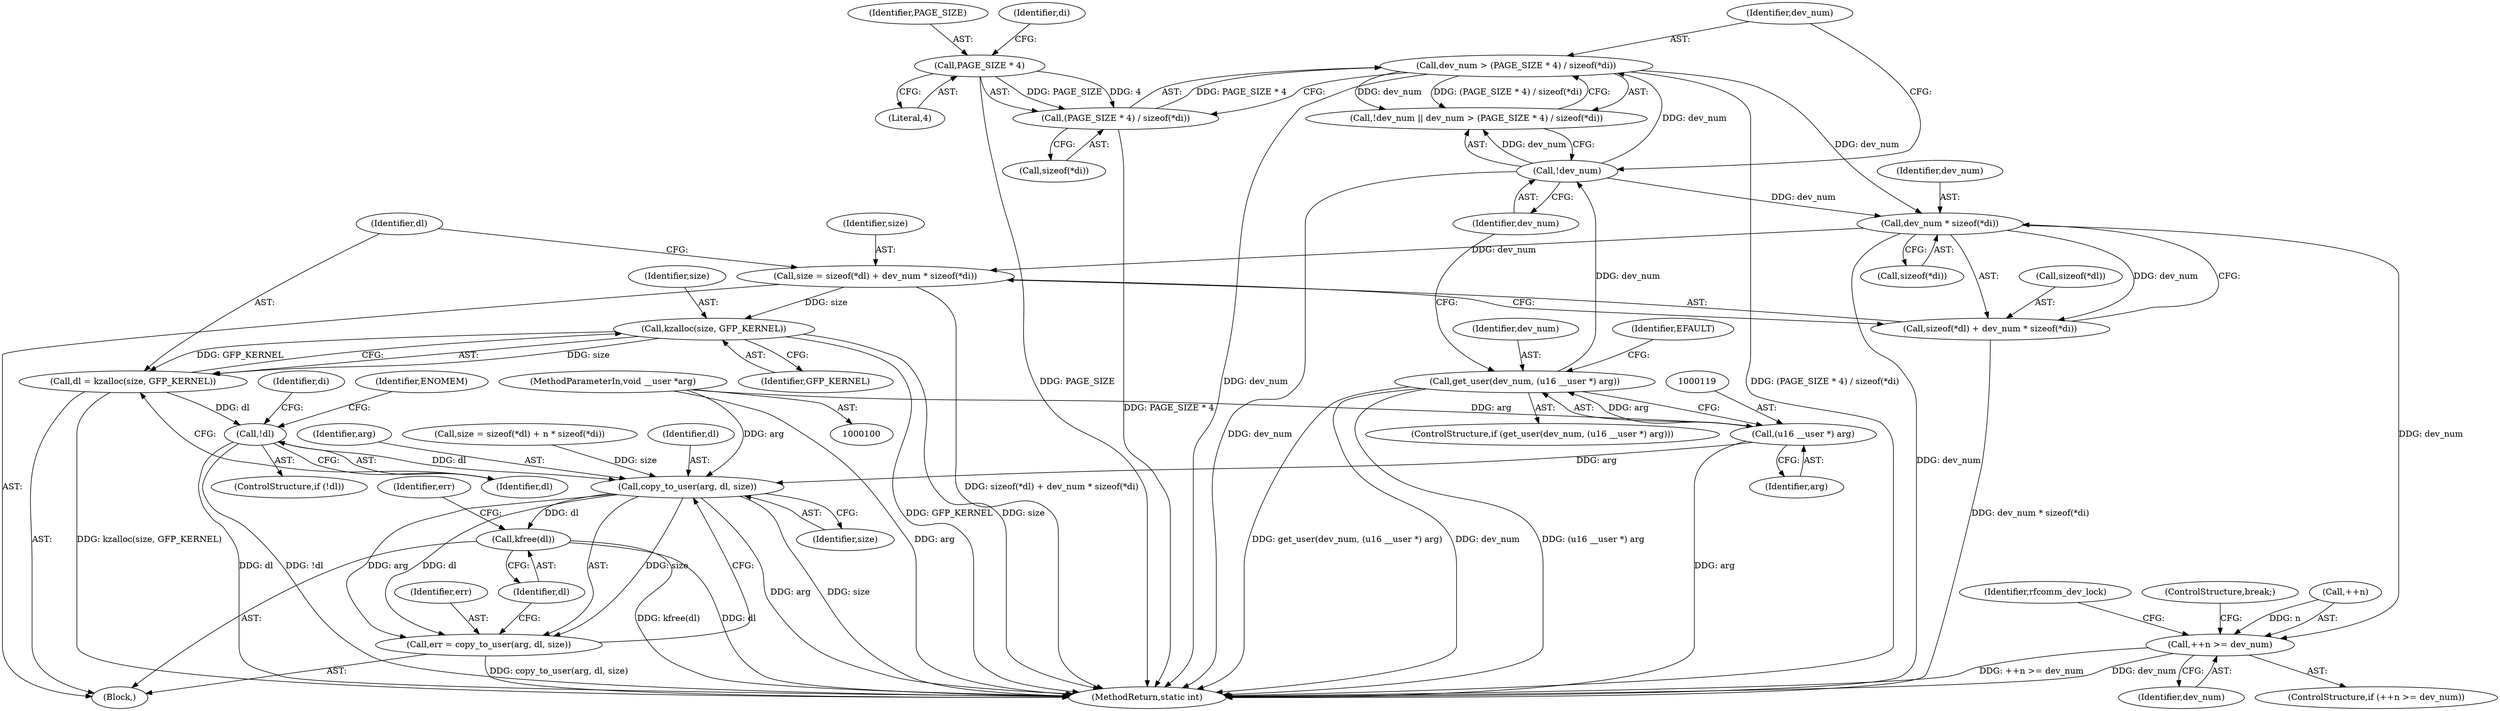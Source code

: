 digraph "0_linux_f9432c5ec8b1e9a09b9b0e5569e3c73db8de432a@API" {
"1000146" [label="(Call,dev_num * sizeof(*di))"];
"1000128" [label="(Call,dev_num > (PAGE_SIZE * 4) / sizeof(*di))"];
"1000126" [label="(Call,!dev_num)"];
"1000116" [label="(Call,get_user(dev_num, (u16 __user *) arg))"];
"1000118" [label="(Call,(u16 __user *) arg)"];
"1000101" [label="(MethodParameterIn,void __user *arg)"];
"1000130" [label="(Call,(PAGE_SIZE * 4) / sizeof(*di))"];
"1000131" [label="(Call,PAGE_SIZE * 4)"];
"1000140" [label="(Call,size = sizeof(*dl) + dev_num * sizeof(*di))"];
"1000153" [label="(Call,kzalloc(size, GFP_KERNEL))"];
"1000151" [label="(Call,dl = kzalloc(size, GFP_KERNEL))"];
"1000157" [label="(Call,!dl)"];
"1000266" [label="(Call,copy_to_user(arg, dl, size))"];
"1000264" [label="(Call,err = copy_to_user(arg, dl, size))"];
"1000270" [label="(Call,kfree(dl))"];
"1000142" [label="(Call,sizeof(*dl) + dev_num * sizeof(*di))"];
"1000240" [label="(Call,++n >= dev_num)"];
"1000116" [label="(Call,get_user(dev_num, (u16 __user *) arg))"];
"1000126" [label="(Call,!dev_num)"];
"1000131" [label="(Call,PAGE_SIZE * 4)"];
"1000163" [label="(Identifier,di)"];
"1000264" [label="(Call,err = copy_to_user(arg, dl, size))"];
"1000118" [label="(Call,(u16 __user *) arg)"];
"1000129" [label="(Identifier,dev_num)"];
"1000127" [label="(Identifier,dev_num)"];
"1000102" [label="(Block,)"];
"1000244" [label="(ControlStructure,break;)"];
"1000141" [label="(Identifier,size)"];
"1000267" [label="(Identifier,arg)"];
"1000142" [label="(Call,sizeof(*dl) + dev_num * sizeof(*di))"];
"1000265" [label="(Identifier,err)"];
"1000274" [label="(Identifier,err)"];
"1000134" [label="(Call,sizeof(*di))"];
"1000140" [label="(Call,size = sizeof(*dl) + dev_num * sizeof(*di))"];
"1000125" [label="(Call,!dev_num || dev_num > (PAGE_SIZE * 4) / sizeof(*di))"];
"1000271" [label="(Identifier,dl)"];
"1000270" [label="(Call,kfree(dl))"];
"1000158" [label="(Identifier,dl)"];
"1000151" [label="(Call,dl = kzalloc(size, GFP_KERNEL))"];
"1000130" [label="(Call,(PAGE_SIZE * 4) / sizeof(*di))"];
"1000156" [label="(ControlStructure,if (!dl))"];
"1000133" [label="(Literal,4)"];
"1000101" [label="(MethodParameterIn,void __user *arg)"];
"1000117" [label="(Identifier,dev_num)"];
"1000253" [label="(Call,size = sizeof(*dl) + n * sizeof(*di))"];
"1000143" [label="(Call,sizeof(*dl))"];
"1000147" [label="(Identifier,dev_num)"];
"1000123" [label="(Identifier,EFAULT)"];
"1000154" [label="(Identifier,size)"];
"1000243" [label="(Identifier,dev_num)"];
"1000148" [label="(Call,sizeof(*di))"];
"1000152" [label="(Identifier,dl)"];
"1000266" [label="(Call,copy_to_user(arg, dl, size))"];
"1000278" [label="(MethodReturn,static int)"];
"1000269" [label="(Identifier,size)"];
"1000268" [label="(Identifier,dl)"];
"1000241" [label="(Call,++n)"];
"1000240" [label="(Call,++n >= dev_num)"];
"1000247" [label="(Identifier,rfcomm_dev_lock)"];
"1000153" [label="(Call,kzalloc(size, GFP_KERNEL))"];
"1000115" [label="(ControlStructure,if (get_user(dev_num, (u16 __user *) arg)))"];
"1000157" [label="(Call,!dl)"];
"1000146" [label="(Call,dev_num * sizeof(*di))"];
"1000132" [label="(Identifier,PAGE_SIZE)"];
"1000239" [label="(ControlStructure,if (++n >= dev_num))"];
"1000128" [label="(Call,dev_num > (PAGE_SIZE * 4) / sizeof(*di))"];
"1000161" [label="(Identifier,ENOMEM)"];
"1000136" [label="(Identifier,di)"];
"1000155" [label="(Identifier,GFP_KERNEL)"];
"1000120" [label="(Identifier,arg)"];
"1000146" -> "1000142"  [label="AST: "];
"1000146" -> "1000148"  [label="CFG: "];
"1000147" -> "1000146"  [label="AST: "];
"1000148" -> "1000146"  [label="AST: "];
"1000142" -> "1000146"  [label="CFG: "];
"1000146" -> "1000278"  [label="DDG: dev_num"];
"1000146" -> "1000140"  [label="DDG: dev_num"];
"1000146" -> "1000142"  [label="DDG: dev_num"];
"1000128" -> "1000146"  [label="DDG: dev_num"];
"1000126" -> "1000146"  [label="DDG: dev_num"];
"1000146" -> "1000240"  [label="DDG: dev_num"];
"1000128" -> "1000125"  [label="AST: "];
"1000128" -> "1000130"  [label="CFG: "];
"1000129" -> "1000128"  [label="AST: "];
"1000130" -> "1000128"  [label="AST: "];
"1000125" -> "1000128"  [label="CFG: "];
"1000128" -> "1000278"  [label="DDG: (PAGE_SIZE * 4) / sizeof(*di)"];
"1000128" -> "1000278"  [label="DDG: dev_num"];
"1000128" -> "1000125"  [label="DDG: dev_num"];
"1000128" -> "1000125"  [label="DDG: (PAGE_SIZE * 4) / sizeof(*di)"];
"1000126" -> "1000128"  [label="DDG: dev_num"];
"1000130" -> "1000128"  [label="DDG: PAGE_SIZE * 4"];
"1000126" -> "1000125"  [label="AST: "];
"1000126" -> "1000127"  [label="CFG: "];
"1000127" -> "1000126"  [label="AST: "];
"1000129" -> "1000126"  [label="CFG: "];
"1000125" -> "1000126"  [label="CFG: "];
"1000126" -> "1000278"  [label="DDG: dev_num"];
"1000126" -> "1000125"  [label="DDG: dev_num"];
"1000116" -> "1000126"  [label="DDG: dev_num"];
"1000116" -> "1000115"  [label="AST: "];
"1000116" -> "1000118"  [label="CFG: "];
"1000117" -> "1000116"  [label="AST: "];
"1000118" -> "1000116"  [label="AST: "];
"1000123" -> "1000116"  [label="CFG: "];
"1000127" -> "1000116"  [label="CFG: "];
"1000116" -> "1000278"  [label="DDG: dev_num"];
"1000116" -> "1000278"  [label="DDG: (u16 __user *) arg"];
"1000116" -> "1000278"  [label="DDG: get_user(dev_num, (u16 __user *) arg)"];
"1000118" -> "1000116"  [label="DDG: arg"];
"1000118" -> "1000120"  [label="CFG: "];
"1000119" -> "1000118"  [label="AST: "];
"1000120" -> "1000118"  [label="AST: "];
"1000118" -> "1000278"  [label="DDG: arg"];
"1000101" -> "1000118"  [label="DDG: arg"];
"1000118" -> "1000266"  [label="DDG: arg"];
"1000101" -> "1000100"  [label="AST: "];
"1000101" -> "1000278"  [label="DDG: arg"];
"1000101" -> "1000266"  [label="DDG: arg"];
"1000130" -> "1000134"  [label="CFG: "];
"1000131" -> "1000130"  [label="AST: "];
"1000134" -> "1000130"  [label="AST: "];
"1000130" -> "1000278"  [label="DDG: PAGE_SIZE * 4"];
"1000131" -> "1000130"  [label="DDG: PAGE_SIZE"];
"1000131" -> "1000130"  [label="DDG: 4"];
"1000131" -> "1000133"  [label="CFG: "];
"1000132" -> "1000131"  [label="AST: "];
"1000133" -> "1000131"  [label="AST: "];
"1000136" -> "1000131"  [label="CFG: "];
"1000131" -> "1000278"  [label="DDG: PAGE_SIZE"];
"1000140" -> "1000102"  [label="AST: "];
"1000140" -> "1000142"  [label="CFG: "];
"1000141" -> "1000140"  [label="AST: "];
"1000142" -> "1000140"  [label="AST: "];
"1000152" -> "1000140"  [label="CFG: "];
"1000140" -> "1000278"  [label="DDG: sizeof(*dl) + dev_num * sizeof(*di)"];
"1000140" -> "1000153"  [label="DDG: size"];
"1000153" -> "1000151"  [label="AST: "];
"1000153" -> "1000155"  [label="CFG: "];
"1000154" -> "1000153"  [label="AST: "];
"1000155" -> "1000153"  [label="AST: "];
"1000151" -> "1000153"  [label="CFG: "];
"1000153" -> "1000278"  [label="DDG: GFP_KERNEL"];
"1000153" -> "1000278"  [label="DDG: size"];
"1000153" -> "1000151"  [label="DDG: size"];
"1000153" -> "1000151"  [label="DDG: GFP_KERNEL"];
"1000151" -> "1000102"  [label="AST: "];
"1000152" -> "1000151"  [label="AST: "];
"1000158" -> "1000151"  [label="CFG: "];
"1000151" -> "1000278"  [label="DDG: kzalloc(size, GFP_KERNEL)"];
"1000151" -> "1000157"  [label="DDG: dl"];
"1000157" -> "1000156"  [label="AST: "];
"1000157" -> "1000158"  [label="CFG: "];
"1000158" -> "1000157"  [label="AST: "];
"1000161" -> "1000157"  [label="CFG: "];
"1000163" -> "1000157"  [label="CFG: "];
"1000157" -> "1000278"  [label="DDG: !dl"];
"1000157" -> "1000278"  [label="DDG: dl"];
"1000157" -> "1000266"  [label="DDG: dl"];
"1000266" -> "1000264"  [label="AST: "];
"1000266" -> "1000269"  [label="CFG: "];
"1000267" -> "1000266"  [label="AST: "];
"1000268" -> "1000266"  [label="AST: "];
"1000269" -> "1000266"  [label="AST: "];
"1000264" -> "1000266"  [label="CFG: "];
"1000266" -> "1000278"  [label="DDG: size"];
"1000266" -> "1000278"  [label="DDG: arg"];
"1000266" -> "1000264"  [label="DDG: arg"];
"1000266" -> "1000264"  [label="DDG: dl"];
"1000266" -> "1000264"  [label="DDG: size"];
"1000253" -> "1000266"  [label="DDG: size"];
"1000266" -> "1000270"  [label="DDG: dl"];
"1000264" -> "1000102"  [label="AST: "];
"1000265" -> "1000264"  [label="AST: "];
"1000271" -> "1000264"  [label="CFG: "];
"1000264" -> "1000278"  [label="DDG: copy_to_user(arg, dl, size)"];
"1000270" -> "1000102"  [label="AST: "];
"1000270" -> "1000271"  [label="CFG: "];
"1000271" -> "1000270"  [label="AST: "];
"1000274" -> "1000270"  [label="CFG: "];
"1000270" -> "1000278"  [label="DDG: kfree(dl)"];
"1000270" -> "1000278"  [label="DDG: dl"];
"1000143" -> "1000142"  [label="AST: "];
"1000142" -> "1000278"  [label="DDG: dev_num * sizeof(*di)"];
"1000240" -> "1000239"  [label="AST: "];
"1000240" -> "1000243"  [label="CFG: "];
"1000241" -> "1000240"  [label="AST: "];
"1000243" -> "1000240"  [label="AST: "];
"1000244" -> "1000240"  [label="CFG: "];
"1000247" -> "1000240"  [label="CFG: "];
"1000240" -> "1000278"  [label="DDG: ++n >= dev_num"];
"1000240" -> "1000278"  [label="DDG: dev_num"];
"1000241" -> "1000240"  [label="DDG: n"];
}
